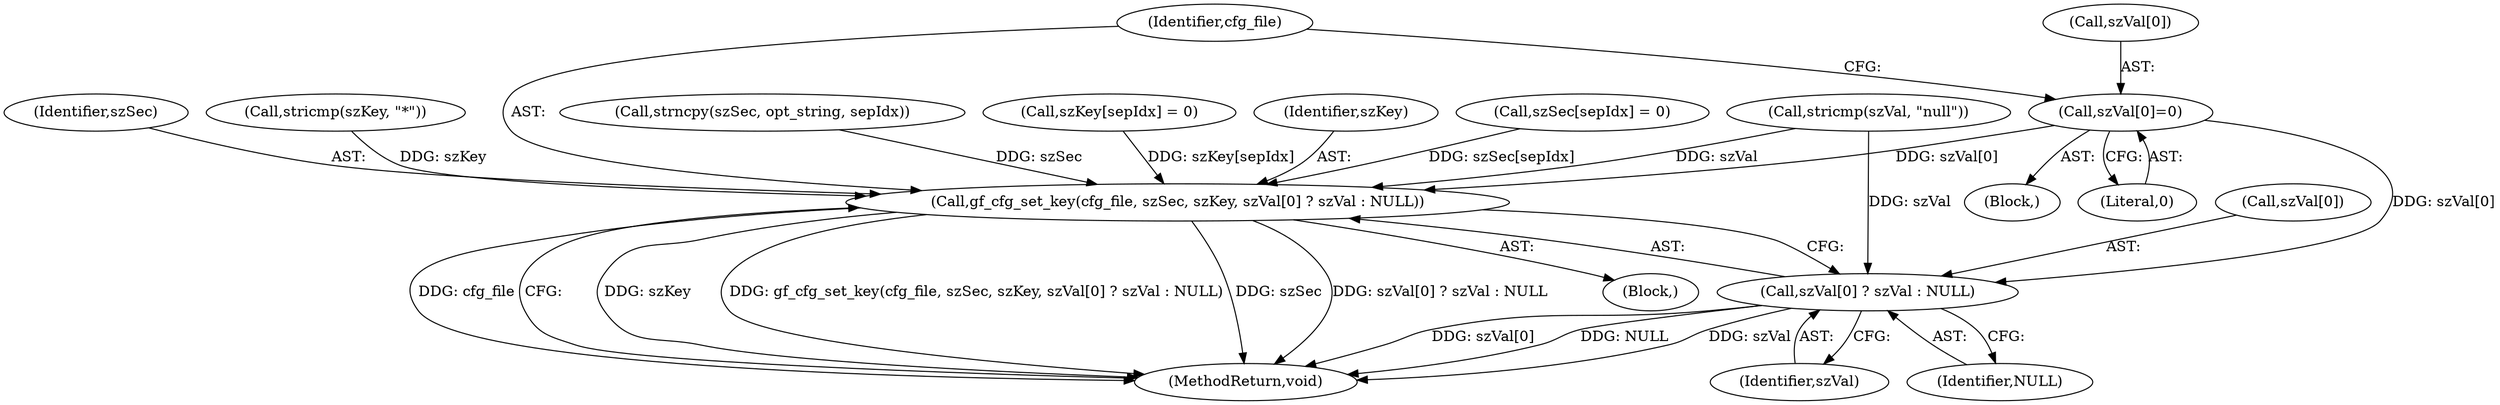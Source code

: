 digraph "0_gpac_35ab4475a7df9b2a4bcab235e379c0c3ec543658_2@array" {
"1000237" [label="(Call,szVal[0]=0)"];
"1000242" [label="(Call,gf_cfg_set_key(cfg_file, szSec, szKey, szVal[0] ? szVal : NULL))"];
"1000246" [label="(Call,szVal[0] ? szVal : NULL)"];
"1000102" [label="(Block,)"];
"1000238" [label="(Call,szVal[0])"];
"1000144" [label="(Call,szSec[sepIdx] = 0)"];
"1000243" [label="(Identifier,cfg_file)"];
"1000236" [label="(Block,)"];
"1000250" [label="(Identifier,szVal)"];
"1000241" [label="(Literal,0)"];
"1000244" [label="(Identifier,szSec)"];
"1000247" [label="(Call,szVal[0])"];
"1000213" [label="(Call,stricmp(szKey, \"*\"))"];
"1000233" [label="(Call,stricmp(szVal, \"null\"))"];
"1000246" [label="(Call,szVal[0] ? szVal : NULL)"];
"1000140" [label="(Call,strncpy(szSec, opt_string, sepIdx))"];
"1000251" [label="(Identifier,NULL)"];
"1000187" [label="(Call,szKey[sepIdx] = 0)"];
"1000245" [label="(Identifier,szKey)"];
"1000242" [label="(Call,gf_cfg_set_key(cfg_file, szSec, szKey, szVal[0] ? szVal : NULL))"];
"1000237" [label="(Call,szVal[0]=0)"];
"1000252" [label="(MethodReturn,void)"];
"1000237" -> "1000236"  [label="AST: "];
"1000237" -> "1000241"  [label="CFG: "];
"1000238" -> "1000237"  [label="AST: "];
"1000241" -> "1000237"  [label="AST: "];
"1000243" -> "1000237"  [label="CFG: "];
"1000237" -> "1000242"  [label="DDG: szVal[0]"];
"1000237" -> "1000246"  [label="DDG: szVal[0]"];
"1000242" -> "1000102"  [label="AST: "];
"1000242" -> "1000246"  [label="CFG: "];
"1000243" -> "1000242"  [label="AST: "];
"1000244" -> "1000242"  [label="AST: "];
"1000245" -> "1000242"  [label="AST: "];
"1000246" -> "1000242"  [label="AST: "];
"1000252" -> "1000242"  [label="CFG: "];
"1000242" -> "1000252"  [label="DDG: szKey"];
"1000242" -> "1000252"  [label="DDG: gf_cfg_set_key(cfg_file, szSec, szKey, szVal[0] ? szVal : NULL)"];
"1000242" -> "1000252"  [label="DDG: szSec"];
"1000242" -> "1000252"  [label="DDG: szVal[0] ? szVal : NULL"];
"1000242" -> "1000252"  [label="DDG: cfg_file"];
"1000140" -> "1000242"  [label="DDG: szSec"];
"1000144" -> "1000242"  [label="DDG: szSec[sepIdx]"];
"1000187" -> "1000242"  [label="DDG: szKey[sepIdx]"];
"1000213" -> "1000242"  [label="DDG: szKey"];
"1000233" -> "1000242"  [label="DDG: szVal"];
"1000246" -> "1000250"  [label="CFG: "];
"1000246" -> "1000251"  [label="CFG: "];
"1000247" -> "1000246"  [label="AST: "];
"1000250" -> "1000246"  [label="AST: "];
"1000251" -> "1000246"  [label="AST: "];
"1000246" -> "1000252"  [label="DDG: NULL"];
"1000246" -> "1000252"  [label="DDG: szVal"];
"1000246" -> "1000252"  [label="DDG: szVal[0]"];
"1000233" -> "1000246"  [label="DDG: szVal"];
}
